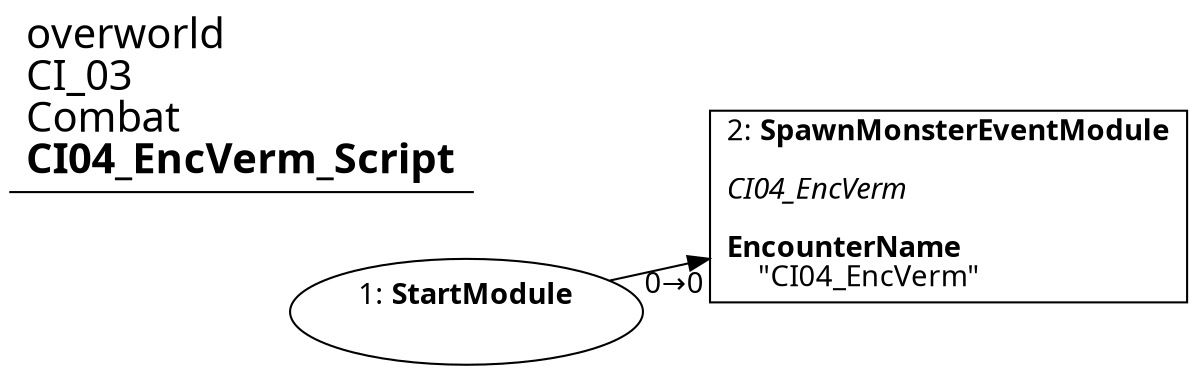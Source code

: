 digraph {
    layout = fdp;
    overlap = prism;
    sep = "+16";
    splines = spline;

    node [ shape = box ];

    graph [ fontname = "Segoe UI" ];
    node [ fontname = "Segoe UI" ];
    edge [ fontname = "Segoe UI" ];

    1 [ label = <1: <b>StartModule</b><br/><br/>> ];
    1 [ shape = oval ]
    1 [ pos = "0.344,-0.16700001!" ];
    1 -> 2 [ label = "0→0" ];

    2 [ label = <2: <b>SpawnMonsterEventModule</b><br/><br/><i>CI04_EncVerm<br align="left"/></i><br align="left"/><b>EncounterName</b><br align="left"/>    &quot;CI04_EncVerm&quot;<br align="left"/>> ];
    2 [ pos = "0.54700005,-0.16700001!" ];

    title [ pos = "0.34300002,-0.16600001!" ];
    title [ shape = underline ];
    title [ label = <<font point-size="20">overworld<br align="left"/>CI_03<br align="left"/>Combat<br align="left"/><b>CI04_EncVerm_Script</b><br align="left"/></font>> ];
}
